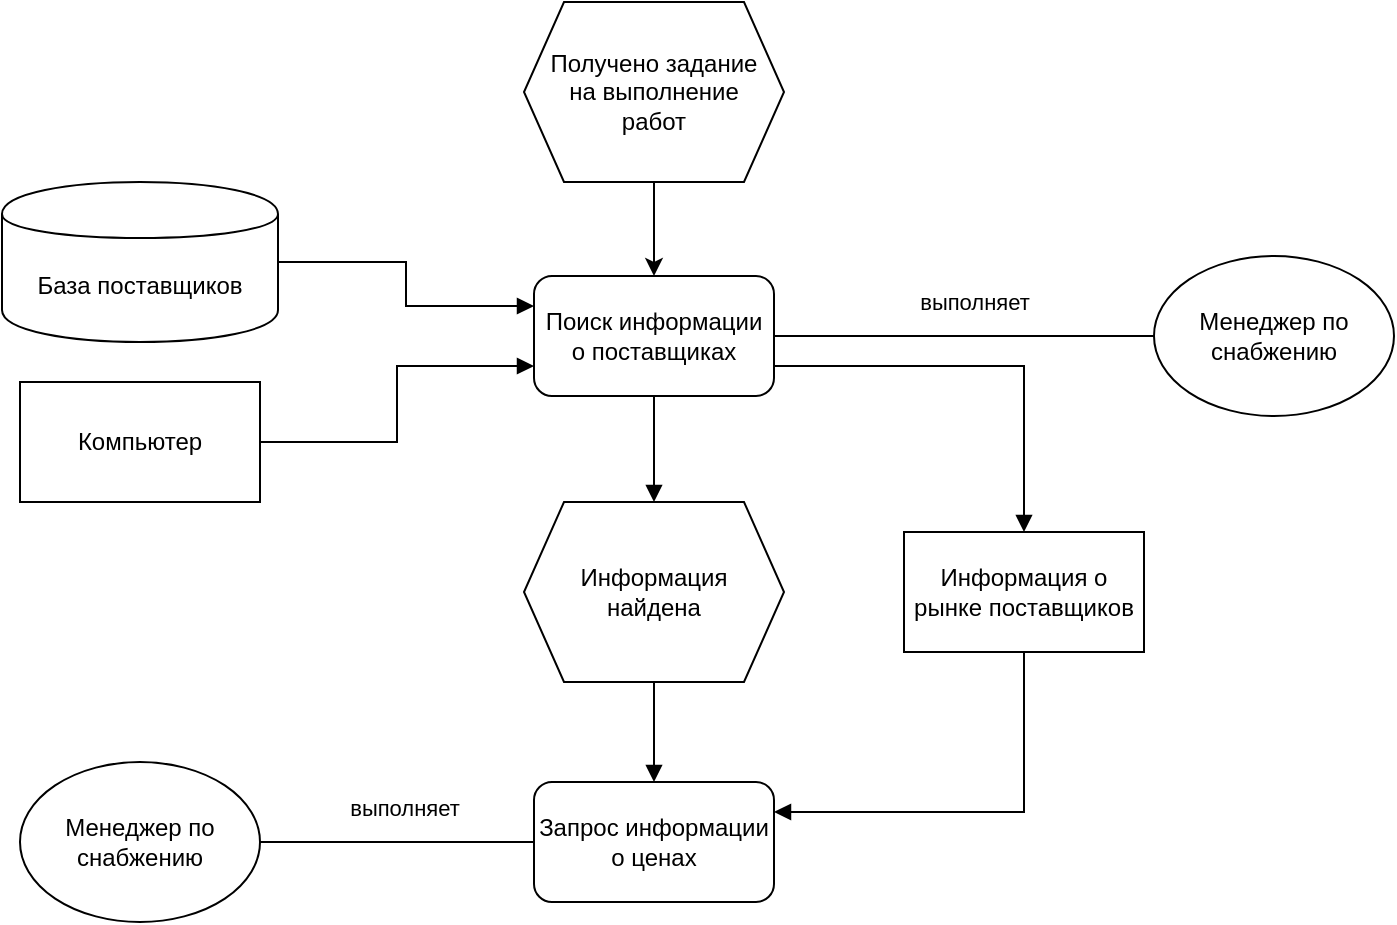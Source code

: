 <mxfile version="13.7.3" type="device"><diagram id="NC6xcEcjOihAOZijdR7A" name="Страница 1"><mxGraphModel dx="1244" dy="1269" grid="1" gridSize="10" guides="1" tooltips="1" connect="1" arrows="1" fold="1" page="1" pageScale="1" pageWidth="1169" pageHeight="827" math="0" shadow="0"><root><mxCell id="0"/><mxCell id="1" parent="0"/><mxCell id="TGyyvRNEHgQ1CQ0vfRkE-7" style="edgeStyle=orthogonalEdgeStyle;rounded=0;orthogonalLoop=1;jettySize=auto;html=1;exitX=0.5;exitY=1;exitDx=0;exitDy=0;entryX=0.5;entryY=0;entryDx=0;entryDy=0;" edge="1" parent="1" source="TGyyvRNEHgQ1CQ0vfRkE-1" target="TGyyvRNEHgQ1CQ0vfRkE-2"><mxGeometry relative="1" as="geometry"/></mxCell><mxCell id="TGyyvRNEHgQ1CQ0vfRkE-1" value="Получено задание на выполнение работ" style="shape=hexagon;perimeter=hexagonPerimeter2;whiteSpace=wrap;html=1;fixedSize=1;spacingRight=4;spacingLeft=4;spacing=2;" vertex="1" parent="1"><mxGeometry x="395" y="30" width="130" height="90" as="geometry"/></mxCell><mxCell id="TGyyvRNEHgQ1CQ0vfRkE-10" value="выполняет" style="edgeStyle=orthogonalEdgeStyle;rounded=0;orthogonalLoop=1;jettySize=auto;html=1;exitX=1;exitY=0.5;exitDx=0;exitDy=0;entryX=0;entryY=0.5;entryDx=0;entryDy=0;endArrow=none;endFill=0;" edge="1" parent="1" source="TGyyvRNEHgQ1CQ0vfRkE-2" target="TGyyvRNEHgQ1CQ0vfRkE-9"><mxGeometry x="0.053" y="17" relative="1" as="geometry"><mxPoint as="offset"/></mxGeometry></mxCell><mxCell id="TGyyvRNEHgQ1CQ0vfRkE-13" style="edgeStyle=orthogonalEdgeStyle;rounded=0;orthogonalLoop=1;jettySize=auto;html=1;exitX=0.5;exitY=1;exitDx=0;exitDy=0;entryX=0.5;entryY=0;entryDx=0;entryDy=0;endArrow=block;endFill=1;" edge="1" parent="1" source="TGyyvRNEHgQ1CQ0vfRkE-2" target="TGyyvRNEHgQ1CQ0vfRkE-12"><mxGeometry relative="1" as="geometry"/></mxCell><mxCell id="TGyyvRNEHgQ1CQ0vfRkE-15" style="edgeStyle=orthogonalEdgeStyle;rounded=0;orthogonalLoop=1;jettySize=auto;html=1;exitX=1;exitY=0.75;exitDx=0;exitDy=0;entryX=0.5;entryY=0;entryDx=0;entryDy=0;endArrow=block;endFill=1;" edge="1" parent="1" source="TGyyvRNEHgQ1CQ0vfRkE-2" target="TGyyvRNEHgQ1CQ0vfRkE-14"><mxGeometry relative="1" as="geometry"/></mxCell><mxCell id="TGyyvRNEHgQ1CQ0vfRkE-2" value="Поиск информации о поставщиках" style="rounded=1;whiteSpace=wrap;html=1;" vertex="1" parent="1"><mxGeometry x="400" y="167" width="120" height="60" as="geometry"/></mxCell><mxCell id="TGyyvRNEHgQ1CQ0vfRkE-6" style="edgeStyle=orthogonalEdgeStyle;rounded=0;orthogonalLoop=1;jettySize=auto;html=1;exitX=1;exitY=0.5;exitDx=0;exitDy=0;entryX=0;entryY=0.25;entryDx=0;entryDy=0;endArrow=block;endFill=1;" edge="1" parent="1" source="TGyyvRNEHgQ1CQ0vfRkE-3" target="TGyyvRNEHgQ1CQ0vfRkE-2"><mxGeometry relative="1" as="geometry"/></mxCell><mxCell id="TGyyvRNEHgQ1CQ0vfRkE-3" value="База поставщиков" style="shape=cylinder;whiteSpace=wrap;html=1;boundedLbl=1;backgroundOutline=1;" vertex="1" parent="1"><mxGeometry x="134" y="120" width="138" height="80" as="geometry"/></mxCell><mxCell id="TGyyvRNEHgQ1CQ0vfRkE-8" style="edgeStyle=orthogonalEdgeStyle;rounded=0;orthogonalLoop=1;jettySize=auto;html=1;exitX=1;exitY=0.5;exitDx=0;exitDy=0;entryX=0;entryY=0.75;entryDx=0;entryDy=0;endArrow=block;endFill=1;" edge="1" parent="1" source="TGyyvRNEHgQ1CQ0vfRkE-5" target="TGyyvRNEHgQ1CQ0vfRkE-2"><mxGeometry relative="1" as="geometry"/></mxCell><mxCell id="TGyyvRNEHgQ1CQ0vfRkE-5" value="Компьютер" style="rounded=0;whiteSpace=wrap;html=1;" vertex="1" parent="1"><mxGeometry x="143" y="220" width="120" height="60" as="geometry"/></mxCell><mxCell id="TGyyvRNEHgQ1CQ0vfRkE-9" value="Менеджер по снабжению" style="ellipse;whiteSpace=wrap;html=1;" vertex="1" parent="1"><mxGeometry x="710" y="157" width="120" height="80" as="geometry"/></mxCell><mxCell id="TGyyvRNEHgQ1CQ0vfRkE-18" style="edgeStyle=orthogonalEdgeStyle;rounded=0;orthogonalLoop=1;jettySize=auto;html=1;exitX=0.5;exitY=1;exitDx=0;exitDy=0;entryX=0.5;entryY=0;entryDx=0;entryDy=0;endArrow=block;endFill=1;" edge="1" parent="1" source="TGyyvRNEHgQ1CQ0vfRkE-12" target="TGyyvRNEHgQ1CQ0vfRkE-16"><mxGeometry relative="1" as="geometry"/></mxCell><mxCell id="TGyyvRNEHgQ1CQ0vfRkE-12" value="Информация найдена" style="shape=hexagon;perimeter=hexagonPerimeter2;whiteSpace=wrap;html=1;fixedSize=1;spacingLeft=3;spacingRight=3;" vertex="1" parent="1"><mxGeometry x="395" y="280" width="130" height="90" as="geometry"/></mxCell><mxCell id="TGyyvRNEHgQ1CQ0vfRkE-17" style="edgeStyle=orthogonalEdgeStyle;rounded=0;orthogonalLoop=1;jettySize=auto;html=1;exitX=0.5;exitY=1;exitDx=0;exitDy=0;entryX=1;entryY=0.25;entryDx=0;entryDy=0;endArrow=block;endFill=1;" edge="1" parent="1" source="TGyyvRNEHgQ1CQ0vfRkE-14" target="TGyyvRNEHgQ1CQ0vfRkE-16"><mxGeometry relative="1" as="geometry"/></mxCell><mxCell id="TGyyvRNEHgQ1CQ0vfRkE-14" value="Информация о рынке поставщиков" style="rounded=0;whiteSpace=wrap;html=1;" vertex="1" parent="1"><mxGeometry x="585" y="295" width="120" height="60" as="geometry"/></mxCell><mxCell id="TGyyvRNEHgQ1CQ0vfRkE-16" value="Запрос информации о ценах" style="rounded=1;whiteSpace=wrap;html=1;" vertex="1" parent="1"><mxGeometry x="400" y="420" width="120" height="60" as="geometry"/></mxCell><mxCell id="TGyyvRNEHgQ1CQ0vfRkE-19" value="Менеджер по снабжению" style="ellipse;whiteSpace=wrap;html=1;" vertex="1" parent="1"><mxGeometry x="143" y="410" width="120" height="80" as="geometry"/></mxCell><mxCell id="TGyyvRNEHgQ1CQ0vfRkE-20" value="выполняет" style="edgeStyle=orthogonalEdgeStyle;rounded=0;orthogonalLoop=1;jettySize=auto;html=1;exitX=1;exitY=0.5;exitDx=0;exitDy=0;entryX=0;entryY=0.5;entryDx=0;entryDy=0;endArrow=none;endFill=0;" edge="1" parent="1" source="TGyyvRNEHgQ1CQ0vfRkE-19" target="TGyyvRNEHgQ1CQ0vfRkE-16"><mxGeometry x="0.053" y="17" relative="1" as="geometry"><mxPoint x="530" y="207" as="sourcePoint"/><mxPoint x="720" y="207" as="targetPoint"/><mxPoint as="offset"/></mxGeometry></mxCell></root></mxGraphModel></diagram></mxfile>